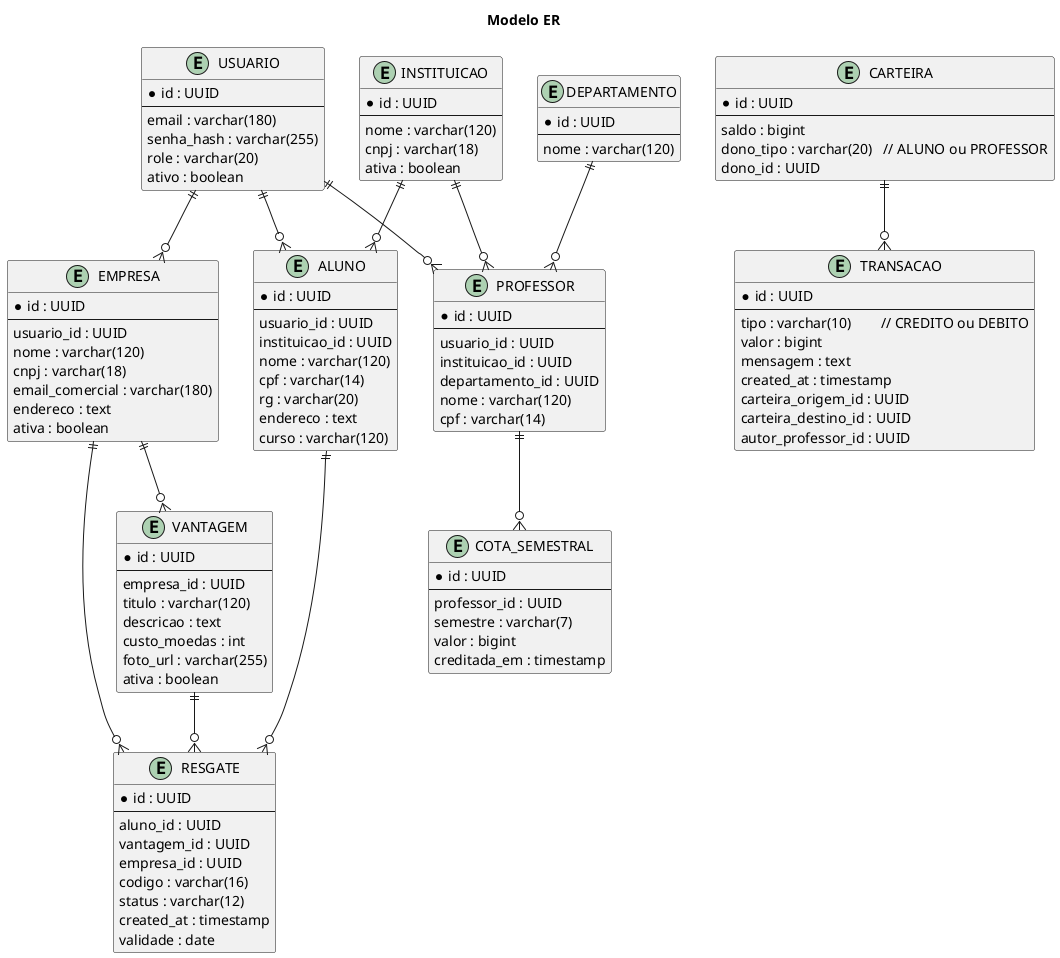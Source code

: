 @startuml
title Modelo ER 

entity USUARIO {
  * id : UUID
  --
  email : varchar(180)
  senha_hash : varchar(255)
  role : varchar(20)
  ativo : boolean
}

entity INSTITUICAO {
  * id : UUID
  --
  nome : varchar(120)
  cnpj : varchar(18)
  ativa : boolean
}

entity DEPARTAMENTO {
  * id : UUID
  --
  nome : varchar(120)
}

entity PROFESSOR {
  * id : UUID
  --
  usuario_id : UUID
  instituicao_id : UUID
  departamento_id : UUID
  nome : varchar(120)
  cpf : varchar(14)
}

entity ALUNO {
  * id : UUID
  --
  usuario_id : UUID
  instituicao_id : UUID
  nome : varchar(120)
  cpf : varchar(14)
  rg : varchar(20)
  endereco : text
  curso : varchar(120)
}

entity EMPRESA {
  * id : UUID
  --
  usuario_id : UUID
  nome : varchar(120)
  cnpj : varchar(18)
  email_comercial : varchar(180)
  endereco : text
  ativa : boolean
}

entity VANTAGEM {
  * id : UUID
  --
  empresa_id : UUID
  titulo : varchar(120)
  descricao : text
  custo_moedas : int
  foto_url : varchar(255)
  ativa : boolean
}

entity CARTEIRA {
  * id : UUID
  --
  saldo : bigint
  dono_tipo : varchar(20)   // ALUNO ou PROFESSOR
  dono_id : UUID
}

entity TRANSACAO {
  * id : UUID
  --
  tipo : varchar(10)        // CREDITO ou DEBITO
  valor : bigint
  mensagem : text
  created_at : timestamp
  carteira_origem_id : UUID
  carteira_destino_id : UUID
  autor_professor_id : UUID
}

entity RESGATE {
  * id : UUID
  --
  aluno_id : UUID
  vantagem_id : UUID
  empresa_id : UUID
  codigo : varchar(16)
  status : varchar(12)
  created_at : timestamp
  validade : date
}

entity COTA_SEMESTRAL {
  * id : UUID
  --
  professor_id : UUID
  semestre : varchar(7)
  valor : bigint
  creditada_em : timestamp
}

USUARIO ||--o{ PROFESSOR
USUARIO ||--o{ ALUNO
USUARIO ||--o{ EMPRESA
INSTITUICAO ||--o{ ALUNO
INSTITUICAO ||--o{ PROFESSOR
DEPARTAMENTO ||--o{ PROFESSOR
EMPRESA ||--o{ VANTAGEM
ALUNO ||--o{ RESGATE
VANTAGEM ||--o{ RESGATE
EMPRESA ||--o{ RESGATE
PROFESSOR ||--o{ COTA_SEMESTRAL
CARTEIRA ||--o{ TRANSACAO
@enduml
